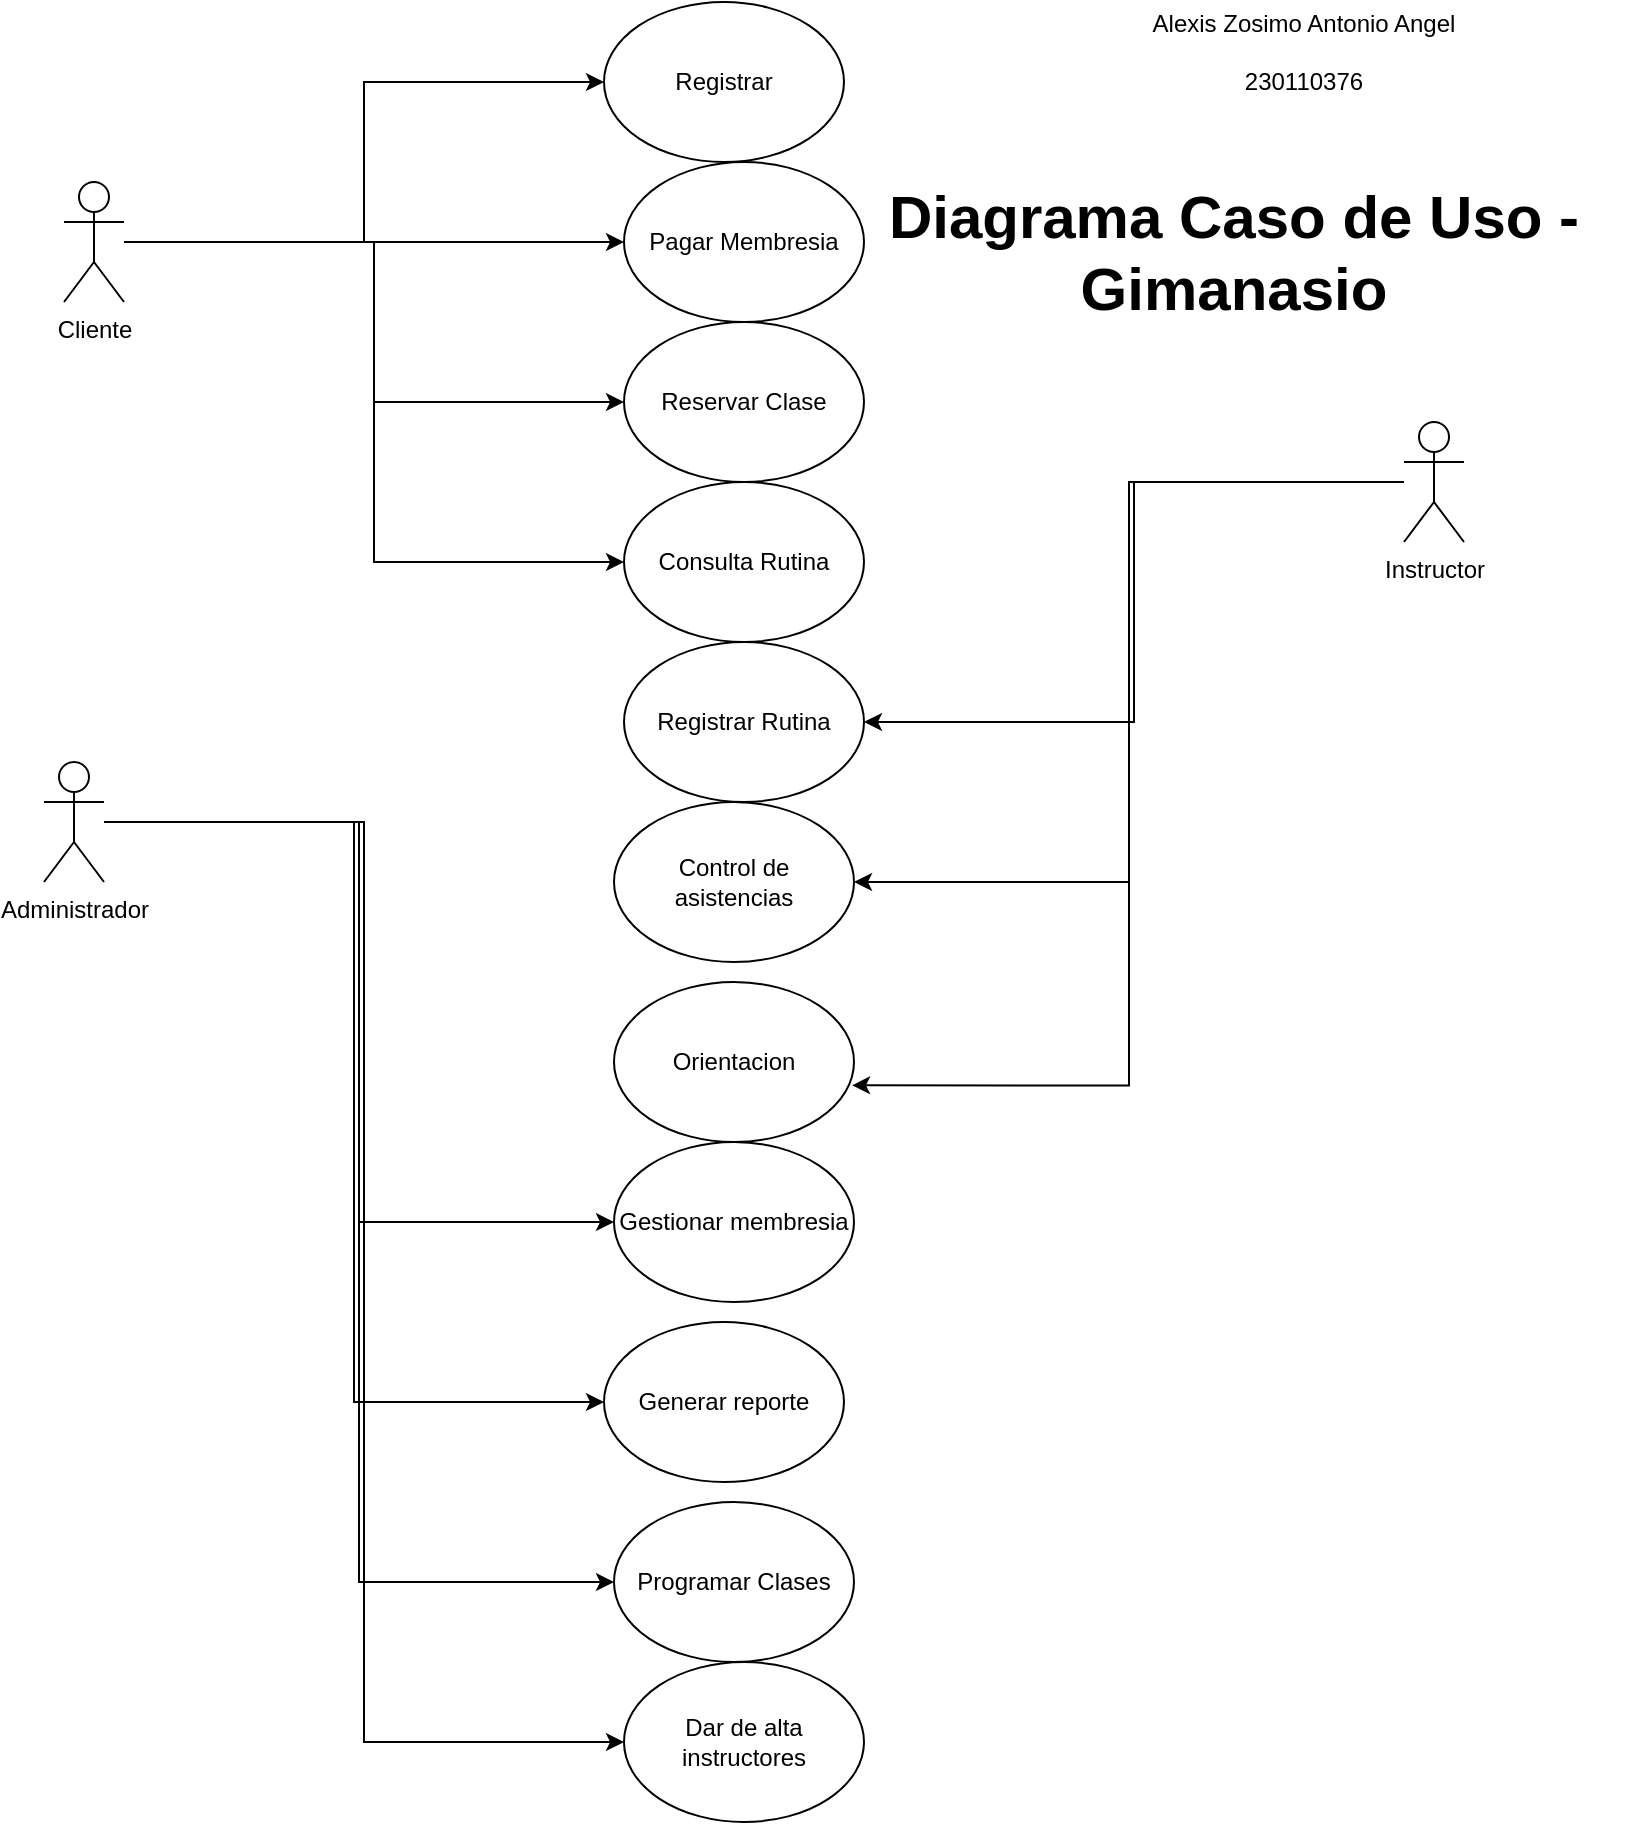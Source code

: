 <mxfile version="28.2.0">
  <diagram name="Página-1" id="ArE37JAOwot2h-FnxOHc">
    <mxGraphModel dx="983" dy="539" grid="1" gridSize="10" guides="1" tooltips="1" connect="1" arrows="1" fold="1" page="1" pageScale="1" pageWidth="827" pageHeight="1169" math="0" shadow="0">
      <root>
        <mxCell id="0" />
        <mxCell id="1" parent="0" />
        <mxCell id="JQ2NDeTU3FHN8uCCAW2b-1" value="Registrar" style="ellipse;whiteSpace=wrap;html=1;" vertex="1" parent="1">
          <mxGeometry x="310" y="20" width="120" height="80" as="geometry" />
        </mxCell>
        <mxCell id="JQ2NDeTU3FHN8uCCAW2b-13" style="edgeStyle=orthogonalEdgeStyle;rounded=0;orthogonalLoop=1;jettySize=auto;html=1;entryX=0;entryY=0.5;entryDx=0;entryDy=0;" edge="1" parent="1" source="JQ2NDeTU3FHN8uCCAW2b-2" target="JQ2NDeTU3FHN8uCCAW2b-1">
          <mxGeometry relative="1" as="geometry" />
        </mxCell>
        <mxCell id="JQ2NDeTU3FHN8uCCAW2b-14" style="edgeStyle=orthogonalEdgeStyle;rounded=0;orthogonalLoop=1;jettySize=auto;html=1;entryX=0;entryY=0.5;entryDx=0;entryDy=0;" edge="1" parent="1" source="JQ2NDeTU3FHN8uCCAW2b-2" target="JQ2NDeTU3FHN8uCCAW2b-3">
          <mxGeometry relative="1" as="geometry" />
        </mxCell>
        <mxCell id="JQ2NDeTU3FHN8uCCAW2b-15" style="edgeStyle=orthogonalEdgeStyle;rounded=0;orthogonalLoop=1;jettySize=auto;html=1;entryX=0;entryY=0.5;entryDx=0;entryDy=0;" edge="1" parent="1" source="JQ2NDeTU3FHN8uCCAW2b-2" target="JQ2NDeTU3FHN8uCCAW2b-4">
          <mxGeometry relative="1" as="geometry" />
        </mxCell>
        <mxCell id="JQ2NDeTU3FHN8uCCAW2b-16" style="edgeStyle=orthogonalEdgeStyle;rounded=0;orthogonalLoop=1;jettySize=auto;html=1;entryX=0;entryY=0.5;entryDx=0;entryDy=0;" edge="1" parent="1" source="JQ2NDeTU3FHN8uCCAW2b-2" target="JQ2NDeTU3FHN8uCCAW2b-5">
          <mxGeometry relative="1" as="geometry" />
        </mxCell>
        <mxCell id="JQ2NDeTU3FHN8uCCAW2b-2" value="Cliente" style="shape=umlActor;verticalLabelPosition=bottom;verticalAlign=top;html=1;outlineConnect=0;" vertex="1" parent="1">
          <mxGeometry x="40" y="110" width="30" height="60" as="geometry" />
        </mxCell>
        <mxCell id="JQ2NDeTU3FHN8uCCAW2b-3" value="Pagar Membresia" style="ellipse;whiteSpace=wrap;html=1;" vertex="1" parent="1">
          <mxGeometry x="320" y="100" width="120" height="80" as="geometry" />
        </mxCell>
        <mxCell id="JQ2NDeTU3FHN8uCCAW2b-4" value="Reservar Clase" style="ellipse;whiteSpace=wrap;html=1;" vertex="1" parent="1">
          <mxGeometry x="320" y="180" width="120" height="80" as="geometry" />
        </mxCell>
        <mxCell id="JQ2NDeTU3FHN8uCCAW2b-5" value="Consulta Rutina" style="ellipse;whiteSpace=wrap;html=1;" vertex="1" parent="1">
          <mxGeometry x="320" y="260" width="120" height="80" as="geometry" />
        </mxCell>
        <mxCell id="JQ2NDeTU3FHN8uCCAW2b-6" value="Registrar Rutina" style="ellipse;whiteSpace=wrap;html=1;" vertex="1" parent="1">
          <mxGeometry x="320" y="340" width="120" height="80" as="geometry" />
        </mxCell>
        <mxCell id="JQ2NDeTU3FHN8uCCAW2b-7" value="Gestionar membresia&lt;span style=&quot;color: rgba(0, 0, 0, 0); font-family: monospace; font-size: 0px; text-align: start; text-wrap-mode: nowrap;&quot;&gt;%3CmxGraphModel%3E%3Croot%3E%3CmxCell%20id%3D%220%22%2F%3E%3CmxCell%20id%3D%221%22%20parent%3D%220%22%2F%3E%3CmxCell%20id%3D%222%22%20value%3D%22Registrar%20membresia%22%20style%3D%22ellipse%3BwhiteSpace%3Dwrap%3Bhtml%3D1%3B%22%20vertex%3D%221%22%20parent%3D%221%22%3E%3CmxGeometry%20x%3D%22320%22%20y%3D%22340%22%20width%3D%22120%22%20height%3D%2280%22%20as%3D%22geometry%22%2F%3E%3C%2FmxCell%3E%3C%2Froot%3E%3C%2FmxGraphModel%3E&lt;/span&gt;" style="ellipse;whiteSpace=wrap;html=1;" vertex="1" parent="1">
          <mxGeometry x="315" y="590" width="120" height="80" as="geometry" />
        </mxCell>
        <mxCell id="JQ2NDeTU3FHN8uCCAW2b-8" value="Generar reporte" style="ellipse;whiteSpace=wrap;html=1;" vertex="1" parent="1">
          <mxGeometry x="310" y="680" width="120" height="80" as="geometry" />
        </mxCell>
        <mxCell id="JQ2NDeTU3FHN8uCCAW2b-22" style="edgeStyle=orthogonalEdgeStyle;rounded=0;orthogonalLoop=1;jettySize=auto;html=1;entryX=0;entryY=0.5;entryDx=0;entryDy=0;" edge="1" parent="1" source="JQ2NDeTU3FHN8uCCAW2b-9" target="JQ2NDeTU3FHN8uCCAW2b-7">
          <mxGeometry relative="1" as="geometry" />
        </mxCell>
        <mxCell id="JQ2NDeTU3FHN8uCCAW2b-23" style="edgeStyle=orthogonalEdgeStyle;rounded=0;orthogonalLoop=1;jettySize=auto;html=1;entryX=0;entryY=0.5;entryDx=0;entryDy=0;" edge="1" parent="1" source="JQ2NDeTU3FHN8uCCAW2b-9" target="JQ2NDeTU3FHN8uCCAW2b-8">
          <mxGeometry relative="1" as="geometry" />
        </mxCell>
        <mxCell id="JQ2NDeTU3FHN8uCCAW2b-28" style="edgeStyle=orthogonalEdgeStyle;rounded=0;orthogonalLoop=1;jettySize=auto;html=1;entryX=0;entryY=0.5;entryDx=0;entryDy=0;" edge="1" parent="1" source="JQ2NDeTU3FHN8uCCAW2b-9" target="JQ2NDeTU3FHN8uCCAW2b-24">
          <mxGeometry relative="1" as="geometry" />
        </mxCell>
        <mxCell id="JQ2NDeTU3FHN8uCCAW2b-29" style="edgeStyle=orthogonalEdgeStyle;rounded=0;orthogonalLoop=1;jettySize=auto;html=1;entryX=0;entryY=0.5;entryDx=0;entryDy=0;" edge="1" parent="1" source="JQ2NDeTU3FHN8uCCAW2b-9" target="JQ2NDeTU3FHN8uCCAW2b-25">
          <mxGeometry relative="1" as="geometry" />
        </mxCell>
        <mxCell id="JQ2NDeTU3FHN8uCCAW2b-9" value="Administrador" style="shape=umlActor;verticalLabelPosition=bottom;verticalAlign=top;html=1;outlineConnect=0;" vertex="1" parent="1">
          <mxGeometry x="30" y="400" width="30" height="60" as="geometry" />
        </mxCell>
        <mxCell id="JQ2NDeTU3FHN8uCCAW2b-17" style="edgeStyle=orthogonalEdgeStyle;rounded=0;orthogonalLoop=1;jettySize=auto;html=1;entryX=1;entryY=0.5;entryDx=0;entryDy=0;" edge="1" parent="1" source="JQ2NDeTU3FHN8uCCAW2b-10" target="JQ2NDeTU3FHN8uCCAW2b-6">
          <mxGeometry relative="1" as="geometry" />
        </mxCell>
        <mxCell id="JQ2NDeTU3FHN8uCCAW2b-19" style="edgeStyle=orthogonalEdgeStyle;rounded=0;orthogonalLoop=1;jettySize=auto;html=1;entryX=1;entryY=0.5;entryDx=0;entryDy=0;" edge="1" parent="1" source="JQ2NDeTU3FHN8uCCAW2b-10" target="JQ2NDeTU3FHN8uCCAW2b-18">
          <mxGeometry relative="1" as="geometry" />
        </mxCell>
        <mxCell id="JQ2NDeTU3FHN8uCCAW2b-10" value="Instructor" style="shape=umlActor;verticalLabelPosition=bottom;verticalAlign=top;html=1;outlineConnect=0;" vertex="1" parent="1">
          <mxGeometry x="710" y="230" width="30" height="60" as="geometry" />
        </mxCell>
        <mxCell id="JQ2NDeTU3FHN8uCCAW2b-18" value="Control de asistencias" style="ellipse;whiteSpace=wrap;html=1;" vertex="1" parent="1">
          <mxGeometry x="315" y="420" width="120" height="80" as="geometry" />
        </mxCell>
        <mxCell id="JQ2NDeTU3FHN8uCCAW2b-20" value="Orientacion" style="ellipse;whiteSpace=wrap;html=1;" vertex="1" parent="1">
          <mxGeometry x="315" y="510" width="120" height="80" as="geometry" />
        </mxCell>
        <mxCell id="JQ2NDeTU3FHN8uCCAW2b-21" style="edgeStyle=orthogonalEdgeStyle;rounded=0;orthogonalLoop=1;jettySize=auto;html=1;entryX=0.992;entryY=0.646;entryDx=0;entryDy=0;entryPerimeter=0;" edge="1" parent="1" source="JQ2NDeTU3FHN8uCCAW2b-10" target="JQ2NDeTU3FHN8uCCAW2b-20">
          <mxGeometry relative="1" as="geometry" />
        </mxCell>
        <mxCell id="JQ2NDeTU3FHN8uCCAW2b-24" value="Programar Clases&lt;span style=&quot;color: rgba(0, 0, 0, 0); font-family: monospace; font-size: 0px; text-align: start; text-wrap-mode: nowrap;&quot;&gt;%3CmxGraphModel%3E%3Croot%3E%3CmxCell%20id%3D%220%22%2F%3E%3CmxCell%20id%3D%221%22%20parent%3D%220%22%2F%3E%3CmxCell%20id%3D%222%22%20value%3D%22Generar%20reporte%22%20style%3D%22ellipse%3BwhiteSpace%3Dwrap%3Bhtml%3D1%3B%22%20vertex%3D%221%22%20parent%3D%221%22%3E%3CmxGeometry%20x%3D%22310%22%20y%3D%22680%22%20width%3D%22120%22%20height%3D%2280%22%20as%3D%22geometry%22%2F%3E%3C%2FmxCell%3E%3C%2Froot%3E%3C%2FmxGraphModel%3E&lt;/span&gt;" style="ellipse;whiteSpace=wrap;html=1;" vertex="1" parent="1">
          <mxGeometry x="315" y="770" width="120" height="80" as="geometry" />
        </mxCell>
        <mxCell id="JQ2NDeTU3FHN8uCCAW2b-25" value="Dar de alta instructores" style="ellipse;whiteSpace=wrap;html=1;" vertex="1" parent="1">
          <mxGeometry x="320" y="850" width="120" height="80" as="geometry" />
        </mxCell>
        <mxCell id="JQ2NDeTU3FHN8uCCAW2b-30" value="Alexis Zosimo Antonio Angel&lt;div&gt;&lt;br&gt;&lt;/div&gt;&lt;div&gt;230110376&lt;/div&gt;" style="text;strokeColor=none;align=center;fillColor=none;html=1;verticalAlign=middle;whiteSpace=wrap;rounded=0;" vertex="1" parent="1">
          <mxGeometry x="580" y="30" width="160" height="30" as="geometry" />
        </mxCell>
        <mxCell id="JQ2NDeTU3FHN8uCCAW2b-31" value="&lt;font style=&quot;font-size: 30px;&quot;&gt;&lt;b&gt;Diagrama Caso de Uso - Gimanasio&lt;/b&gt;&lt;/font&gt;" style="text;strokeColor=none;align=center;fillColor=none;html=1;verticalAlign=middle;whiteSpace=wrap;rounded=0;" vertex="1" parent="1">
          <mxGeometry x="430" y="130" width="390" height="30" as="geometry" />
        </mxCell>
      </root>
    </mxGraphModel>
  </diagram>
</mxfile>
